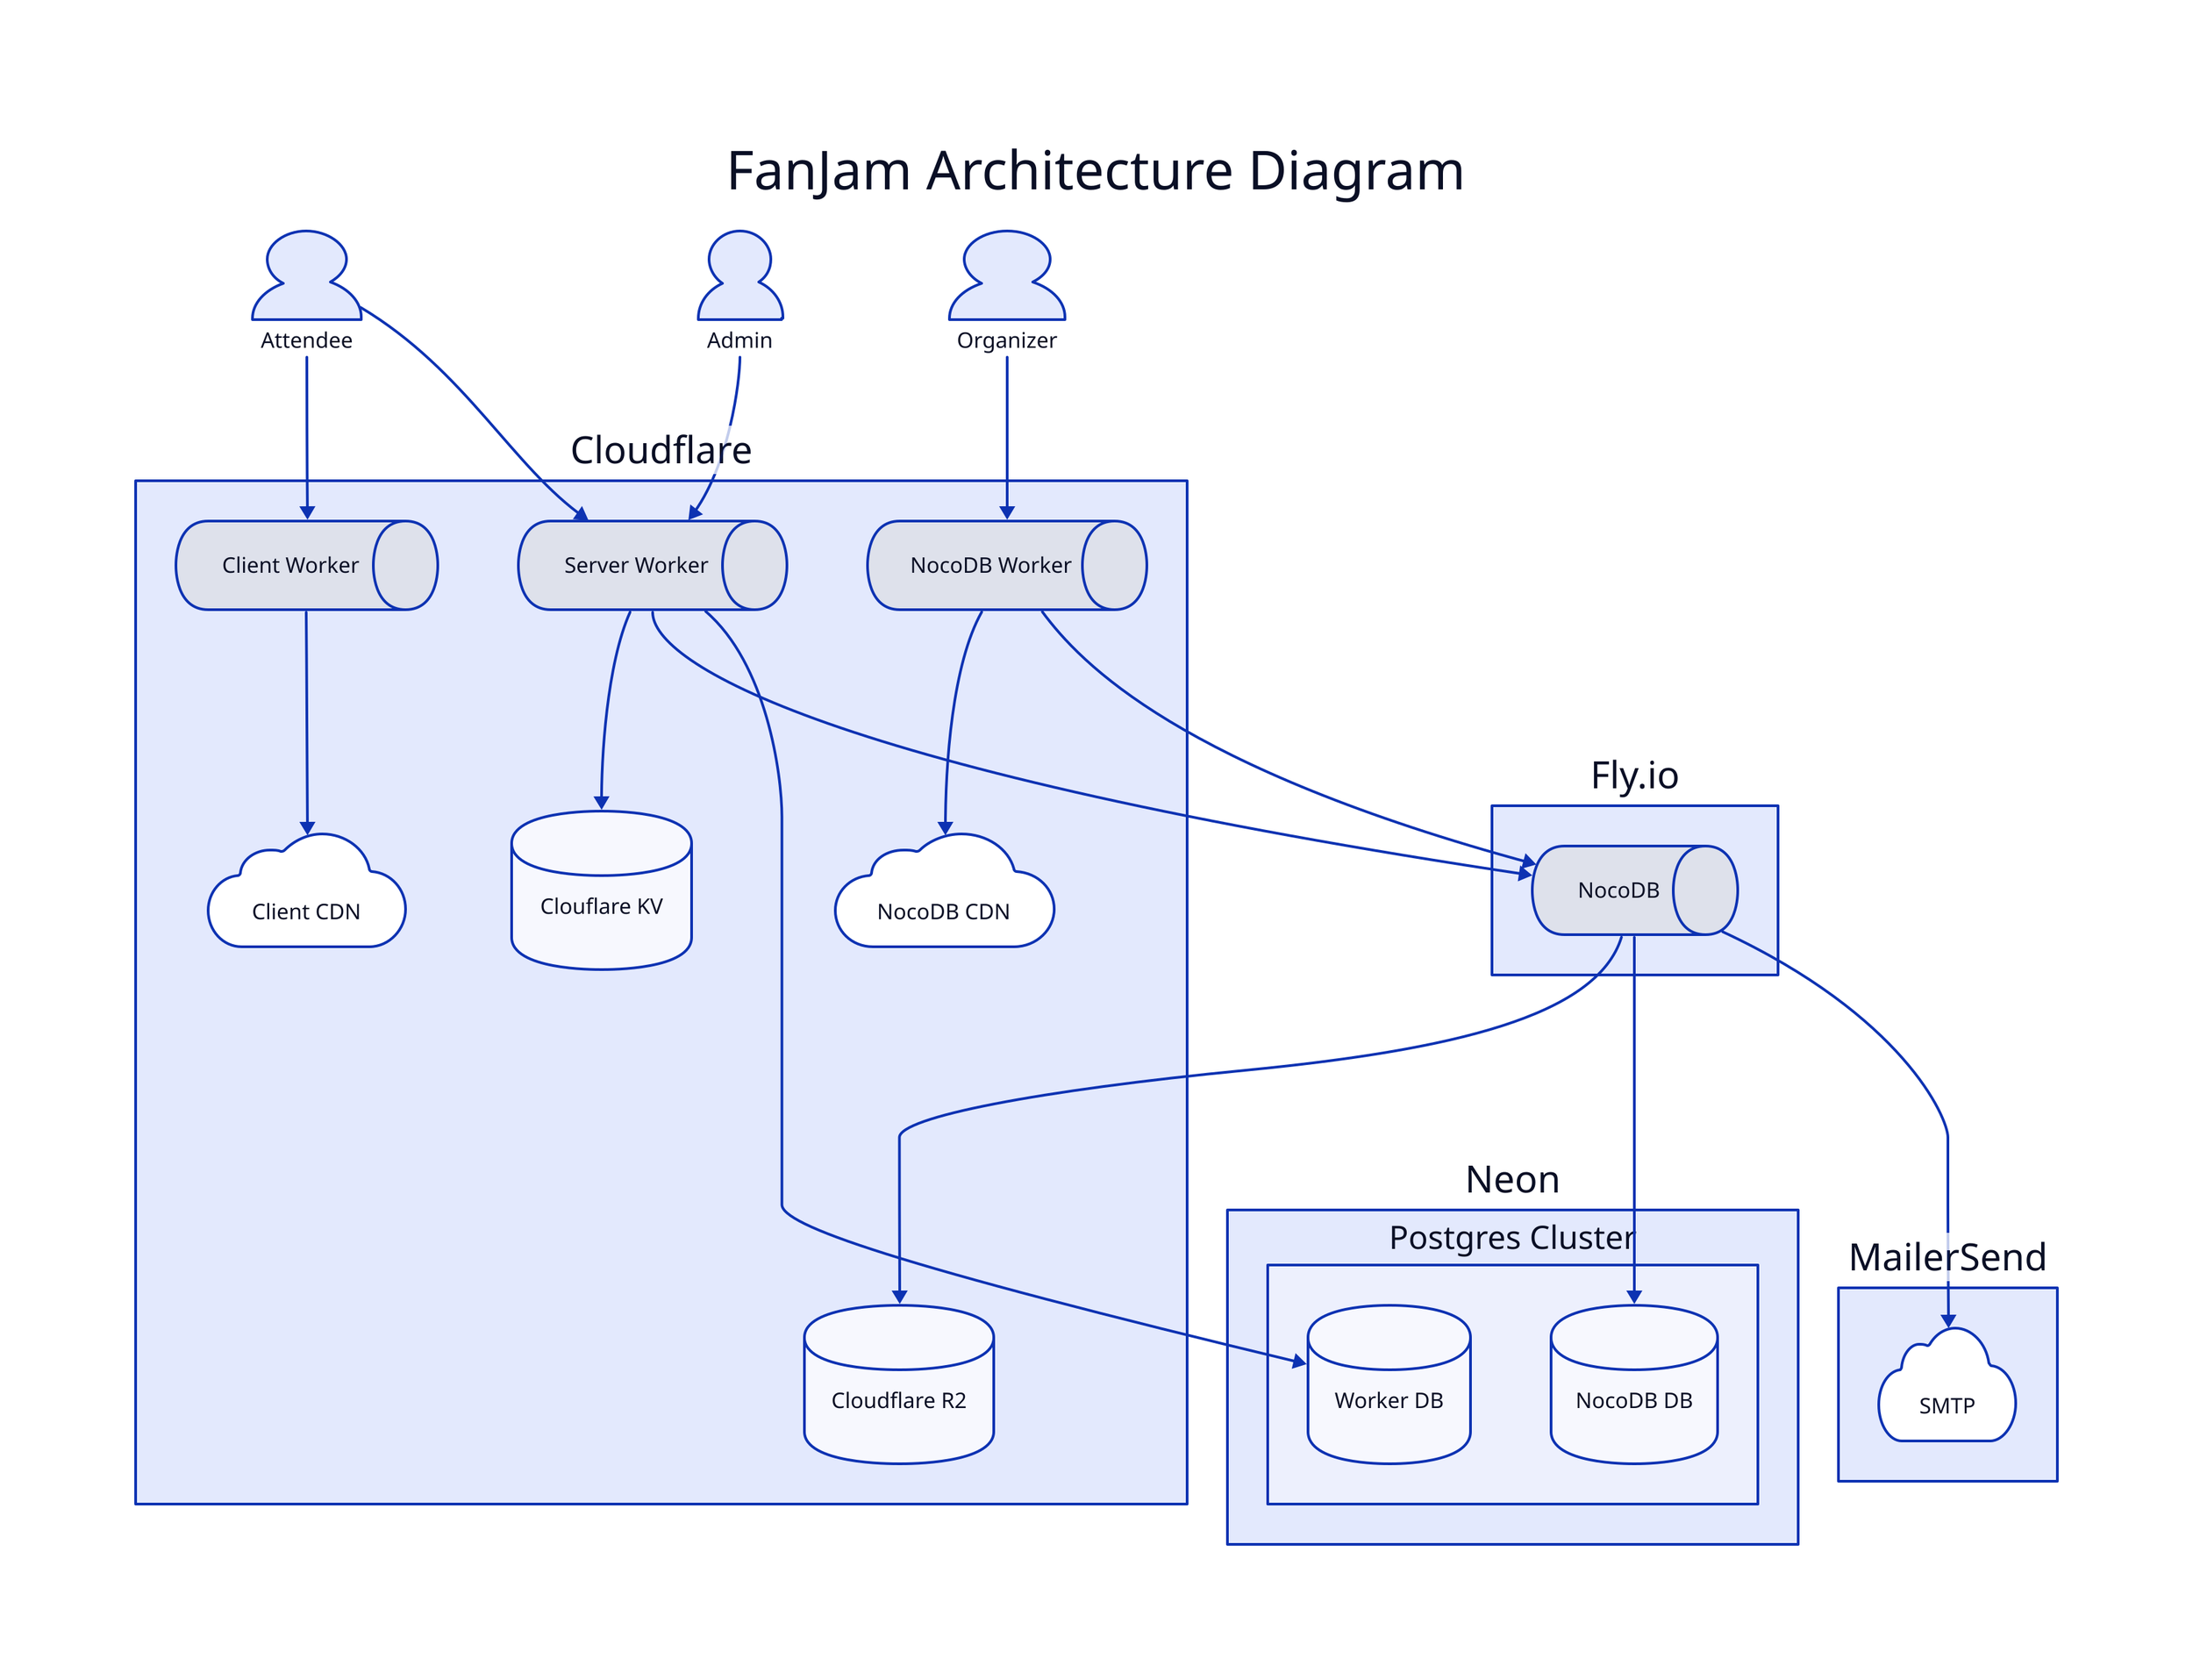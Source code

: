title: FanJam Architecture Diagram {
  shape: text
  near: top-center
  style: {
    font-size: 40
  }
}

client: Attendee {shape: person}
organizer: Organizer {shape: person}
admin: Admin {shape: person}

cf: Cloudflare {
  client: Client Worker {shape: queue}
  server: Server Worker {shape: queue}
  noco: NocoDB Worker {shape: queue}
  client-cdn: Client CDN {shape: cloud}
  noco-cdn: NocoDB CDN {shape: cloud}
  kv: Clouflare KV {shape: cylinder}
  r2: Cloudflare R2 {shape: cylinder}
}

fly: Fly.io {
  noco: NocoDB {shape: queue}
}

neon: Neon {
  pg: Postgres Cluster {
    noco: NocoDB DB {shape: cylinder}
    worker: Worker DB {shape: cylinder}
  }
}

mailersend: MailerSend {
  smtp: SMTP {shape: cloud}
}

cf.client <- client
cf.client-cdn <- cf.client

cf.server <- client
cf.server <- admin
cf.kv <- cf.server

fly.noco -> cf.r2
fly.noco <- cf.server
cf.noco <- organizer
cf.noco-cdn <- cf.noco
fly.noco <- cf.noco

neon.pg.noco <- fly.noco
neon.pg.worker <- cf.server

mailersend.smtp <- fly.noco
